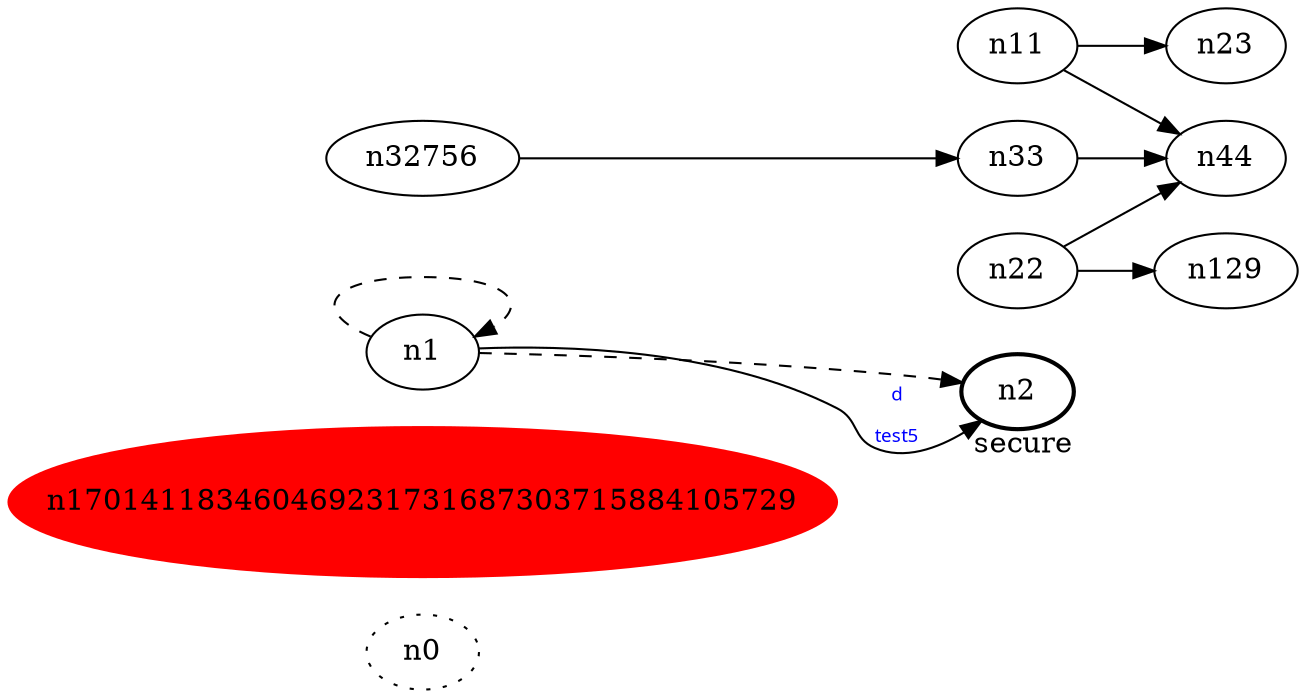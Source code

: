 digraph test5 {
	rankdir=LR;
	fontcolor=blue; /* c0; c1; c0 -- c1 */
	n0 [style=dotted, fillcolor="#123456"]; // c2; c3; c2 -- c3
	n170141183460469231731687303715884105729 [height=1, width=1, color=red, style=filled];
	n2 [style=bold, xlabel="secure"];
	n1 -> n1 -> n2[style=dashed];
	n1 -> n2 [fontname="comic sans", label="d\n\l\G", fontcolor=blue, fontsize=9];
	n11 -> n23;
	n32756 -> n33;
	n11 -> n44;
	n22 -> n129;
	n22 -> n44;
	n33 -> n44;
}
